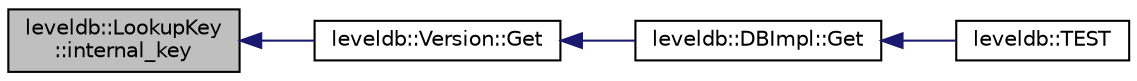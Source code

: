 digraph "leveldb::LookupKey::internal_key"
{
  edge [fontname="Helvetica",fontsize="10",labelfontname="Helvetica",labelfontsize="10"];
  node [fontname="Helvetica",fontsize="10",shape=record];
  rankdir="LR";
  Node1 [label="leveldb::LookupKey\l::internal_key",height=0.2,width=0.4,color="black", fillcolor="grey75", style="filled" fontcolor="black"];
  Node1 -> Node2 [dir="back",color="midnightblue",fontsize="10",style="solid",fontname="Helvetica"];
  Node2 [label="leveldb::Version::Get",height=0.2,width=0.4,color="black", fillcolor="white", style="filled",URL="$classleveldb_1_1_version.html#a42c439d4a2a767fe281c7a75d4255038"];
  Node2 -> Node3 [dir="back",color="midnightblue",fontsize="10",style="solid",fontname="Helvetica"];
  Node3 [label="leveldb::DBImpl::Get",height=0.2,width=0.4,color="black", fillcolor="white", style="filled",URL="$classleveldb_1_1_d_b_impl.html#a089964ddcd1f5dc85e73499ae57be508"];
  Node3 -> Node4 [dir="back",color="midnightblue",fontsize="10",style="solid",fontname="Helvetica"];
  Node4 [label="leveldb::TEST",height=0.2,width=0.4,color="black", fillcolor="white", style="filled",URL="$namespaceleveldb.html#acc1b0ed2e8e9e4e6b930a1727d9fe0f8"];
}
